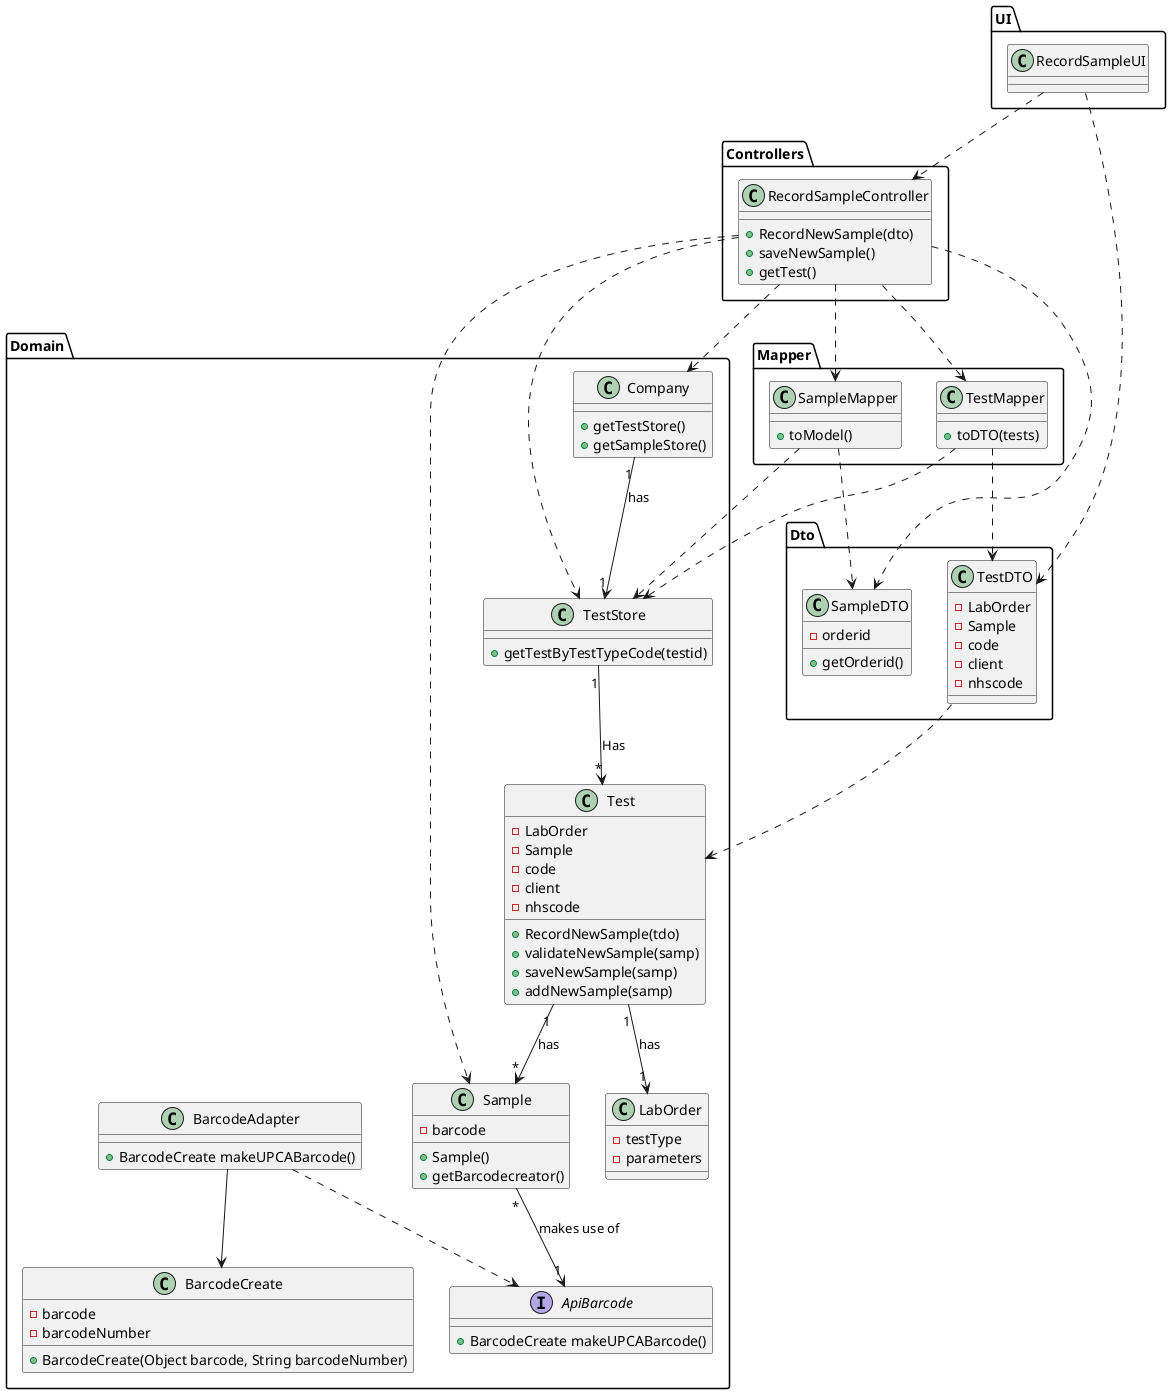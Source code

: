 @startuml
package "UI" {
  Class RecordSampleUI
}
package "Controllers" {
 Class RecordSampleController
}
package "Domain" {
 Class Company
Class Sample
Class TestStore
Class Test
Class LabOrder
Interface ApiBarcode
Class BarcodeAdapter
Class BarcodeCreate
}
package "Mapper" {
Class TestMapper
Class SampleMapper

}
package "Dto"{
Class SampleDTO
Class TestDTO
}


RecordSampleUI ..> RecordSampleController
RecordSampleController..>Company
RecordSampleController..>Sample
RecordSampleController..>TestMapper
RecordSampleController..>SampleDTO
RecordSampleController..>SampleMapper
RecordSampleController..>TestStore

RecordSampleUI ..> TestDTO








RecordSampleController : +RecordNewSample(dto)
RecordSampleController : +saveNewSample()
RecordSampleController : +getTest()


Test"1" -->"*" Sample: has

Company"1" -->"1" TestStore :has

TestStore : +getTestByTestTypeCode(testid)

TestMapper ..> TestDTO
TestDTO..> Test


TestStore"1" -->"*"Test : Has
SampleMapper ..> SampleDTO


TestMapper ..> TestStore

Test "1" --> "1" LabOrder : has
LabOrder : -testType
LabOrder : -parameters


TestMapper : +toDTO(tests)

SampleMapper : +toModel()

SampleMapper ..> TestStore

Sample"*" -->"1"ApiBarcode : makes use of

BarcodeAdapter  ..> ApiBarcode

BarcodeAdapter --> BarcodeCreate


ApiBarcode : +BarcodeCreate makeUPCABarcode()

BarcodeAdapter : +BarcodeCreate makeUPCABarcode()

BarcodeCreate : +BarcodeCreate(Object barcode, String barcodeNumber)
BarcodeCreate : -barcode
BarcodeCreate : -barcodeNumber


Company : +getTestStore()
Company : +getSampleStore()

Test : +RecordNewSample(tdo)
Test : +validateNewSample(samp)
Test : +saveNewSample(samp)
Test : +addNewSample(samp)
Test : -LabOrder
Test : -Sample
Test : -code
Test : -client
Test : -nhscode


TestDTO : -LabOrder
TestDTO : -Sample
TestDTO : -code
TestDTO : -client
TestDTO : -nhscode

SampleDTO : +getOrderid()



SampleDTO : -orderid


Sample : +Sample()
Sample : +getBarcodecreator()
Sample : -barcode
@enduml